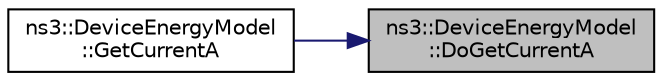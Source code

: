 digraph "ns3::DeviceEnergyModel::DoGetCurrentA"
{
 // LATEX_PDF_SIZE
  edge [fontname="Helvetica",fontsize="10",labelfontname="Helvetica",labelfontsize="10"];
  node [fontname="Helvetica",fontsize="10",shape=record];
  rankdir="RL";
  Node1 [label="ns3::DeviceEnergyModel\l::DoGetCurrentA",height=0.2,width=0.4,color="black", fillcolor="grey75", style="filled", fontcolor="black",tooltip=" "];
  Node1 -> Node2 [dir="back",color="midnightblue",fontsize="10",style="solid",fontname="Helvetica"];
  Node2 [label="ns3::DeviceEnergyModel\l::GetCurrentA",height=0.2,width=0.4,color="black", fillcolor="white", style="filled",URL="$classns3_1_1_device_energy_model.html#ae066319a947db2f151cb0589c8241020",tooltip=" "];
}
